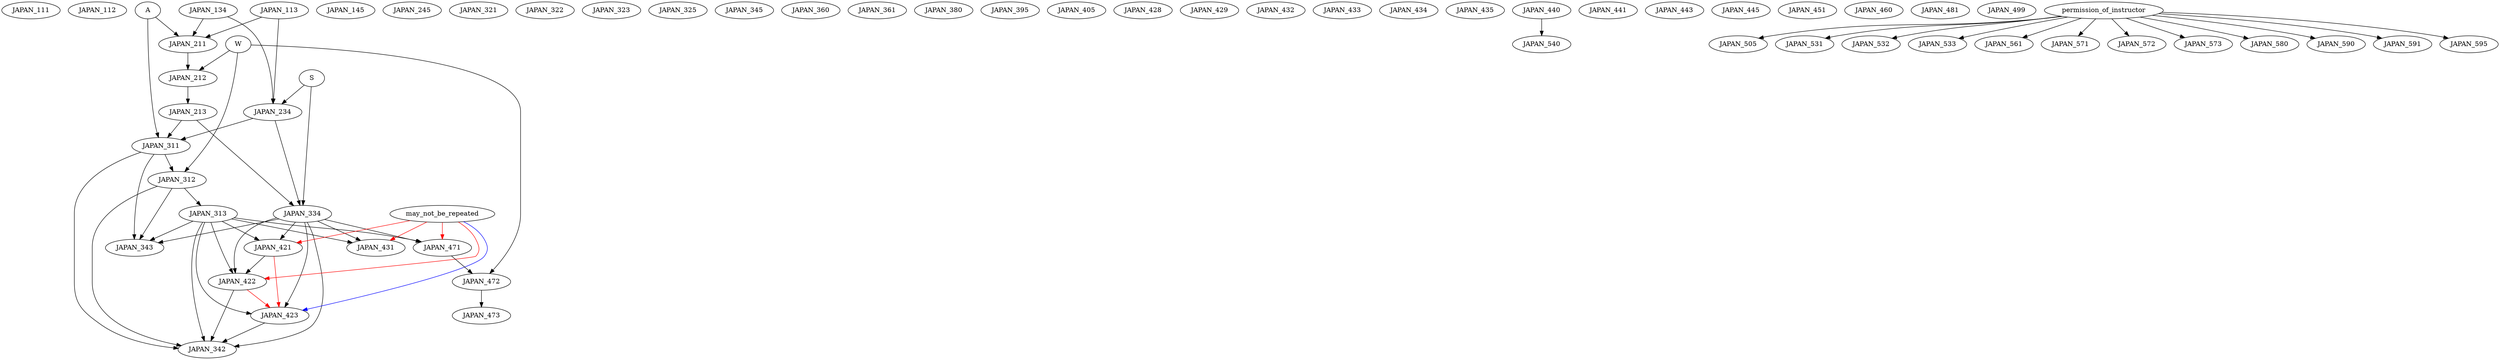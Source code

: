 digraph G {
    JAPAN_111;
    JAPAN_112;
    JAPAN_113;
    JAPAN_134;
    JAPAN_145;
    edge [color=black];
    JAPAN_113 -> JAPAN_211;
    JAPAN_134 -> JAPAN_211;
    A -> JAPAN_211;
    edge [color=black];
    JAPAN_211 -> JAPAN_212;
    W -> JAPAN_212;
    edge [color=black];
    JAPAN_212 -> JAPAN_213;
    edge [color=black];
    JAPAN_113 -> JAPAN_234;
    JAPAN_134 -> JAPAN_234;
    S -> JAPAN_234;
    JAPAN_245;
    edge [color=black];
    JAPAN_213 -> JAPAN_311;
    JAPAN_234 -> JAPAN_311;
    A -> JAPAN_311;
    edge [color=black];
    JAPAN_311 -> JAPAN_312;
    W -> JAPAN_312;
    edge [color=black];
    JAPAN_312 -> JAPAN_313;
    JAPAN_321;
    JAPAN_322;
    JAPAN_323;
    JAPAN_325;
    edge [color=black];
    JAPAN_213 -> JAPAN_334;
    JAPAN_234 -> JAPAN_334;
    S -> JAPAN_334;
    edge [color=black];
    JAPAN_311 -> JAPAN_342;
    JAPAN_312 -> JAPAN_342;
    JAPAN_313 -> JAPAN_342;
    JAPAN_334 -> JAPAN_342;
    JAPAN_422 -> JAPAN_342;
    JAPAN_423 -> JAPAN_342;
    edge [color=black];
    JAPAN_311 -> JAPAN_343;
    JAPAN_312 -> JAPAN_343;
    JAPAN_313 -> JAPAN_343;
    JAPAN_334 -> JAPAN_343;
    JAPAN_345;
    JAPAN_360;
    JAPAN_361;
    JAPAN_380;
    JAPAN_395;
    JAPAN_405;
    edge [color=black];
    JAPAN_313 -> JAPAN_421;
    JAPAN_334 -> JAPAN_421;
    edge [color=red];
    may_not_be_repeated -> JAPAN_421;
    edge [color=black];
    JAPAN_313 -> JAPAN_422;
    JAPAN_334 -> JAPAN_422;
    JAPAN_421 -> JAPAN_422;
    edge [color=red];
    may_not_be_repeated -> JAPAN_422;
    edge [color=black];
    JAPAN_313 -> JAPAN_423;
    JAPAN_334 -> JAPAN_423;
    edge [color=red];
    JAPAN_421 -> JAPAN_423;
    JAPAN_422 -> JAPAN_423;
    edge [color=blue];
    may_not_be_repeated -> JAPAN_423;
    JAPAN_428;
    JAPAN_429;
    edge [color=black];
    JAPAN_313 -> JAPAN_431;
    JAPAN_334 -> JAPAN_431;
    edge [color=red];
    may_not_be_repeated -> JAPAN_431;
    JAPAN_432;
    JAPAN_433;
    JAPAN_434;
    JAPAN_435;
    JAPAN_440;
    JAPAN_441;
    JAPAN_443;
    JAPAN_445;
    JAPAN_451;
    JAPAN_460;
    edge [color=black];
    JAPAN_313 -> JAPAN_471;
    JAPAN_334 -> JAPAN_471;
    edge [color=red];
    may_not_be_repeated -> JAPAN_471;
    edge [color=black];
    JAPAN_471 -> JAPAN_472;
    W -> JAPAN_472;
    edge [color=black];
    JAPAN_472 -> JAPAN_473;
    JAPAN_481;
    JAPAN_499;
    edge [color=black];
    permission_of_instructor -> JAPAN_505;
    edge [color=black];
    permission_of_instructor -> JAPAN_531;
    edge [color=black];
    permission_of_instructor -> JAPAN_532;
    edge [color=black];
    permission_of_instructor -> JAPAN_533;
    edge [color=black];
    JAPAN_440 -> JAPAN_540;
    edge [color=black];
    permission_of_instructor -> JAPAN_561;
    edge [color=black];
    permission_of_instructor -> JAPAN_571;
    edge [color=black];
    permission_of_instructor -> JAPAN_572;
    edge [color=black];
    permission_of_instructor -> JAPAN_573;
    edge [color=black];
    permission_of_instructor -> JAPAN_580;
    edge [color=black];
    permission_of_instructor -> JAPAN_590;
    edge [color=black];
    permission_of_instructor -> JAPAN_591;
    edge [color=black];
    permission_of_instructor -> JAPAN_595;
}
